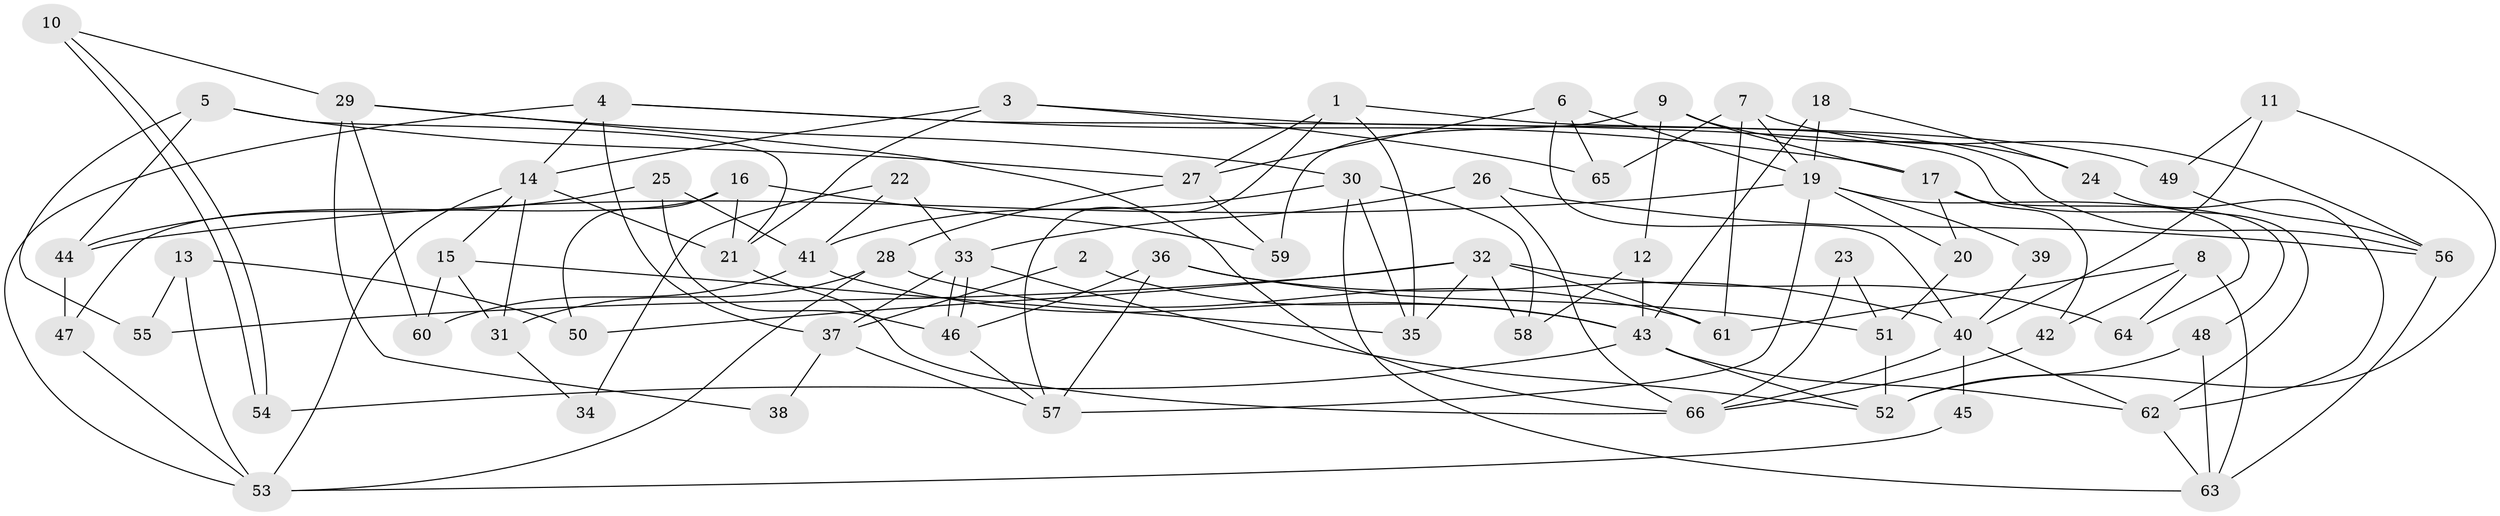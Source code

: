 // coarse degree distribution, {2: 0.3076923076923077, 4: 0.15384615384615385, 5: 0.23076923076923078, 3: 0.038461538461538464, 8: 0.038461538461538464, 7: 0.11538461538461539, 10: 0.038461538461538464, 9: 0.07692307692307693}
// Generated by graph-tools (version 1.1) at 2025/53/03/04/25 21:53:33]
// undirected, 66 vertices, 132 edges
graph export_dot {
graph [start="1"]
  node [color=gray90,style=filled];
  1;
  2;
  3;
  4;
  5;
  6;
  7;
  8;
  9;
  10;
  11;
  12;
  13;
  14;
  15;
  16;
  17;
  18;
  19;
  20;
  21;
  22;
  23;
  24;
  25;
  26;
  27;
  28;
  29;
  30;
  31;
  32;
  33;
  34;
  35;
  36;
  37;
  38;
  39;
  40;
  41;
  42;
  43;
  44;
  45;
  46;
  47;
  48;
  49;
  50;
  51;
  52;
  53;
  54;
  55;
  56;
  57;
  58;
  59;
  60;
  61;
  62;
  63;
  64;
  65;
  66;
  1 -- 57;
  1 -- 27;
  1 -- 35;
  1 -- 56;
  2 -- 43;
  2 -- 37;
  3 -- 14;
  3 -- 49;
  3 -- 21;
  3 -- 65;
  4 -- 37;
  4 -- 62;
  4 -- 14;
  4 -- 17;
  4 -- 53;
  5 -- 55;
  5 -- 21;
  5 -- 27;
  5 -- 44;
  6 -- 65;
  6 -- 27;
  6 -- 19;
  6 -- 40;
  7 -- 56;
  7 -- 19;
  7 -- 61;
  7 -- 65;
  8 -- 64;
  8 -- 61;
  8 -- 42;
  8 -- 63;
  9 -- 17;
  9 -- 59;
  9 -- 12;
  9 -- 24;
  10 -- 29;
  10 -- 54;
  10 -- 54;
  11 -- 52;
  11 -- 40;
  11 -- 49;
  12 -- 58;
  12 -- 43;
  13 -- 50;
  13 -- 53;
  13 -- 55;
  14 -- 21;
  14 -- 15;
  14 -- 31;
  14 -- 53;
  15 -- 60;
  15 -- 31;
  15 -- 35;
  16 -- 21;
  16 -- 47;
  16 -- 50;
  16 -- 59;
  17 -- 20;
  17 -- 42;
  17 -- 48;
  18 -- 19;
  18 -- 24;
  18 -- 43;
  19 -- 57;
  19 -- 20;
  19 -- 39;
  19 -- 44;
  19 -- 64;
  20 -- 51;
  21 -- 66;
  22 -- 41;
  22 -- 33;
  22 -- 34;
  23 -- 51;
  23 -- 66;
  24 -- 62;
  25 -- 44;
  25 -- 41;
  25 -- 46;
  26 -- 66;
  26 -- 33;
  26 -- 56;
  27 -- 28;
  27 -- 59;
  28 -- 53;
  28 -- 31;
  28 -- 61;
  29 -- 66;
  29 -- 30;
  29 -- 38;
  29 -- 60;
  30 -- 63;
  30 -- 35;
  30 -- 41;
  30 -- 58;
  31 -- 34;
  32 -- 35;
  32 -- 61;
  32 -- 50;
  32 -- 55;
  32 -- 58;
  32 -- 64;
  33 -- 52;
  33 -- 46;
  33 -- 46;
  33 -- 37;
  36 -- 40;
  36 -- 46;
  36 -- 51;
  36 -- 57;
  37 -- 57;
  37 -- 38;
  39 -- 40;
  40 -- 62;
  40 -- 45;
  40 -- 66;
  41 -- 43;
  41 -- 60;
  42 -- 66;
  43 -- 52;
  43 -- 54;
  43 -- 62;
  44 -- 47;
  45 -- 53;
  46 -- 57;
  47 -- 53;
  48 -- 63;
  48 -- 52;
  49 -- 56;
  51 -- 52;
  56 -- 63;
  62 -- 63;
}
